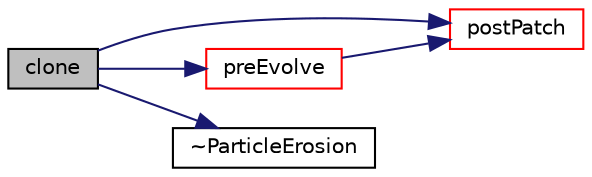 digraph "clone"
{
  bgcolor="transparent";
  edge [fontname="Helvetica",fontsize="10",labelfontname="Helvetica",labelfontsize="10"];
  node [fontname="Helvetica",fontsize="10",shape=record];
  rankdir="LR";
  Node1 [label="clone",height=0.2,width=0.4,color="black", fillcolor="grey75", style="filled", fontcolor="black"];
  Node1 -> Node2 [color="midnightblue",fontsize="10",style="solid",fontname="Helvetica"];
  Node2 [label="postPatch",height=0.2,width=0.4,color="red",URL="$a01821.html#a77147582d9be96def68967af52d9784b",tooltip="Post-patch hook. "];
  Node1 -> Node3 [color="midnightblue",fontsize="10",style="solid",fontname="Helvetica"];
  Node3 [label="preEvolve",height=0.2,width=0.4,color="red",URL="$a01821.html#acc0c9e165d2cf19698ab1a7672a29ab6",tooltip="Pre-evolve hook. "];
  Node3 -> Node2 [color="midnightblue",fontsize="10",style="solid",fontname="Helvetica"];
  Node1 -> Node4 [color="midnightblue",fontsize="10",style="solid",fontname="Helvetica"];
  Node4 [label="~ParticleErosion",height=0.2,width=0.4,color="black",URL="$a01821.html#a0126c3fae8884d49d878dc440a421349",tooltip="Destructor. "];
}
